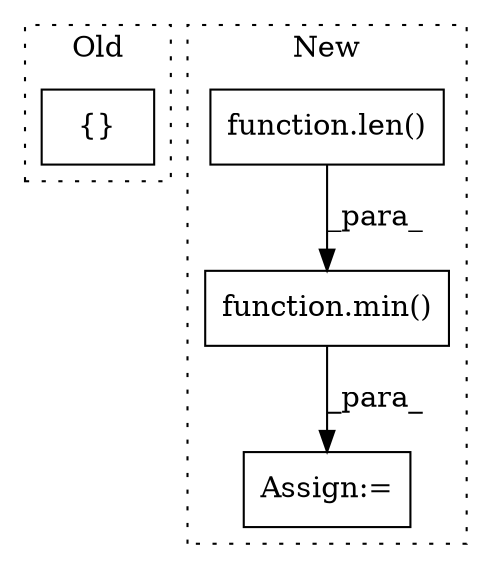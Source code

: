 digraph G {
subgraph cluster0 {
1 [label="{}" a="59" s="6335,6335" l="2,1" shape="box"];
label = "Old";
style="dotted";
}
subgraph cluster1 {
2 [label="function.min()" a="75" s="5818,5849" l="4,1" shape="box"];
3 [label="Assign:=" a="68" s="5815" l="3" shape="box"];
4 [label="function.len()" a="75" s="5771,5791" l="4,1" shape="box"];
label = "New";
style="dotted";
}
2 -> 3 [label="_para_"];
4 -> 2 [label="_para_"];
}